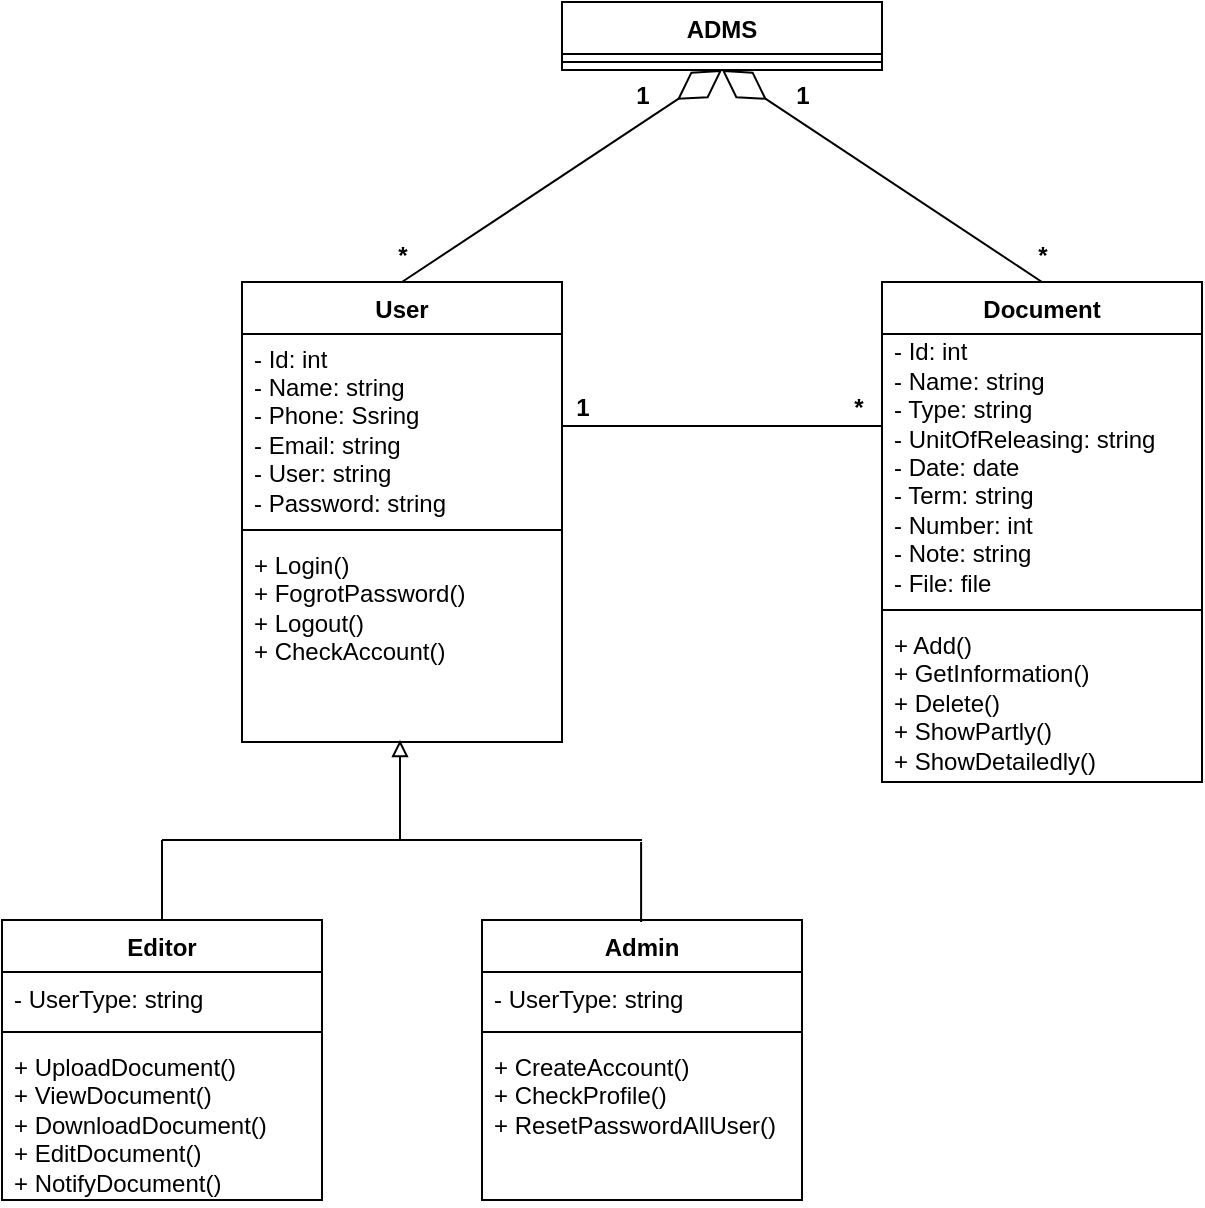 <mxfile version="21.1.2" type="device">
  <diagram id="C5RBs43oDa-KdzZeNtuy" name="Page-1">
    <mxGraphModel dx="780" dy="542" grid="1" gridSize="10" guides="1" tooltips="1" connect="1" arrows="1" fold="1" page="1" pageScale="1" pageWidth="1169" pageHeight="827" math="0" shadow="0">
      <root>
        <mxCell id="WIyWlLk6GJQsqaUBKTNV-0" />
        <mxCell id="WIyWlLk6GJQsqaUBKTNV-1" parent="WIyWlLk6GJQsqaUBKTNV-0" />
        <mxCell id="7DWJV_5hHM2rC3RFC7kP-4" value="ADMS" style="swimlane;fontStyle=1;align=center;verticalAlign=top;childLayout=stackLayout;horizontal=1;startSize=26;horizontalStack=0;resizeParent=1;resizeParentMax=0;resizeLast=0;collapsible=1;marginBottom=0;whiteSpace=wrap;html=1;" vertex="1" parent="WIyWlLk6GJQsqaUBKTNV-1">
          <mxGeometry x="520" y="78" width="160" height="34" as="geometry" />
        </mxCell>
        <mxCell id="7DWJV_5hHM2rC3RFC7kP-6" value="" style="line;strokeWidth=1;fillColor=none;align=left;verticalAlign=middle;spacingTop=-1;spacingLeft=3;spacingRight=3;rotatable=0;labelPosition=right;points=[];portConstraint=eastwest;strokeColor=inherit;" vertex="1" parent="7DWJV_5hHM2rC3RFC7kP-4">
          <mxGeometry y="26" width="160" height="8" as="geometry" />
        </mxCell>
        <mxCell id="7DWJV_5hHM2rC3RFC7kP-9" value="User" style="swimlane;fontStyle=1;align=center;verticalAlign=top;childLayout=stackLayout;horizontal=1;startSize=26;horizontalStack=0;resizeParent=1;resizeParentMax=0;resizeLast=0;collapsible=1;marginBottom=0;whiteSpace=wrap;html=1;" vertex="1" parent="WIyWlLk6GJQsqaUBKTNV-1">
          <mxGeometry x="360" y="218" width="160" height="230" as="geometry" />
        </mxCell>
        <mxCell id="7DWJV_5hHM2rC3RFC7kP-10" value="- Id: int&lt;br&gt;- Name: string&lt;br&gt;- Phone: Ssring&lt;br&gt;- Email: string&lt;br style=&quot;border-color: var(--border-color);&quot;&gt;- User: string&lt;br style=&quot;border-color: var(--border-color);&quot;&gt;- Password: string" style="text;strokeColor=none;fillColor=none;align=left;verticalAlign=bottom;spacingLeft=4;spacingRight=4;overflow=hidden;rotatable=0;points=[[0,0.5],[1,0.5]];portConstraint=eastwest;whiteSpace=wrap;html=1;" vertex="1" parent="7DWJV_5hHM2rC3RFC7kP-9">
          <mxGeometry y="26" width="160" height="94" as="geometry" />
        </mxCell>
        <mxCell id="7DWJV_5hHM2rC3RFC7kP-11" value="" style="line;strokeWidth=1;fillColor=none;align=left;verticalAlign=middle;spacingTop=-1;spacingLeft=3;spacingRight=3;rotatable=0;labelPosition=right;points=[];portConstraint=eastwest;strokeColor=inherit;" vertex="1" parent="7DWJV_5hHM2rC3RFC7kP-9">
          <mxGeometry y="120" width="160" height="8" as="geometry" />
        </mxCell>
        <mxCell id="7DWJV_5hHM2rC3RFC7kP-12" value="+ Login()&lt;br style=&quot;border-color: var(--border-color);&quot;&gt;+ FogrotPassword()&lt;br style=&quot;border-color: var(--border-color);&quot;&gt;+ Logout()&lt;br&gt;+ CheckAccount()&lt;br&gt;" style="text;strokeColor=none;fillColor=none;align=left;verticalAlign=top;spacingLeft=4;spacingRight=4;overflow=hidden;rotatable=0;points=[[0,0.5],[1,0.5]];portConstraint=eastwest;whiteSpace=wrap;html=1;" vertex="1" parent="7DWJV_5hHM2rC3RFC7kP-9">
          <mxGeometry y="128" width="160" height="102" as="geometry" />
        </mxCell>
        <mxCell id="7DWJV_5hHM2rC3RFC7kP-22" value="Editor" style="swimlane;fontStyle=1;align=center;verticalAlign=top;childLayout=stackLayout;horizontal=1;startSize=26;horizontalStack=0;resizeParent=1;resizeParentMax=0;resizeLast=0;collapsible=1;marginBottom=0;whiteSpace=wrap;html=1;" vertex="1" parent="WIyWlLk6GJQsqaUBKTNV-1">
          <mxGeometry x="240" y="537" width="160" height="140" as="geometry" />
        </mxCell>
        <mxCell id="7DWJV_5hHM2rC3RFC7kP-23" value="- UserType: string" style="text;strokeColor=none;fillColor=none;align=left;verticalAlign=top;spacingLeft=4;spacingRight=4;overflow=hidden;rotatable=0;points=[[0,0.5],[1,0.5]];portConstraint=eastwest;whiteSpace=wrap;html=1;" vertex="1" parent="7DWJV_5hHM2rC3RFC7kP-22">
          <mxGeometry y="26" width="160" height="26" as="geometry" />
        </mxCell>
        <mxCell id="7DWJV_5hHM2rC3RFC7kP-24" value="" style="line;strokeWidth=1;fillColor=none;align=left;verticalAlign=middle;spacingTop=-1;spacingLeft=3;spacingRight=3;rotatable=0;labelPosition=right;points=[];portConstraint=eastwest;strokeColor=inherit;" vertex="1" parent="7DWJV_5hHM2rC3RFC7kP-22">
          <mxGeometry y="52" width="160" height="8" as="geometry" />
        </mxCell>
        <mxCell id="7DWJV_5hHM2rC3RFC7kP-25" value="+ UploadDocument()&lt;br style=&quot;border-color: var(--border-color);&quot;&gt;+ ViewDocument()&lt;br style=&quot;border-color: var(--border-color);&quot;&gt;+ DownloadDocument()&lt;br style=&quot;border-color: var(--border-color);&quot;&gt;+ EditDocument()&lt;br style=&quot;border-color: var(--border-color);&quot;&gt;+ NotifyDocument()" style="text;strokeColor=none;fillColor=none;align=left;verticalAlign=top;spacingLeft=4;spacingRight=4;overflow=hidden;rotatable=0;points=[[0,0.5],[1,0.5]];portConstraint=eastwest;whiteSpace=wrap;html=1;" vertex="1" parent="7DWJV_5hHM2rC3RFC7kP-22">
          <mxGeometry y="60" width="160" height="80" as="geometry" />
        </mxCell>
        <mxCell id="7DWJV_5hHM2rC3RFC7kP-27" value="Admin" style="swimlane;fontStyle=1;align=center;verticalAlign=top;childLayout=stackLayout;horizontal=1;startSize=26;horizontalStack=0;resizeParent=1;resizeParentMax=0;resizeLast=0;collapsible=1;marginBottom=0;whiteSpace=wrap;html=1;" vertex="1" parent="WIyWlLk6GJQsqaUBKTNV-1">
          <mxGeometry x="480" y="537" width="160" height="140" as="geometry" />
        </mxCell>
        <mxCell id="7DWJV_5hHM2rC3RFC7kP-28" value="- UserType: string" style="text;strokeColor=none;fillColor=none;align=left;verticalAlign=top;spacingLeft=4;spacingRight=4;overflow=hidden;rotatable=0;points=[[0,0.5],[1,0.5]];portConstraint=eastwest;whiteSpace=wrap;html=1;" vertex="1" parent="7DWJV_5hHM2rC3RFC7kP-27">
          <mxGeometry y="26" width="160" height="26" as="geometry" />
        </mxCell>
        <mxCell id="7DWJV_5hHM2rC3RFC7kP-29" value="" style="line;strokeWidth=1;fillColor=none;align=left;verticalAlign=middle;spacingTop=-1;spacingLeft=3;spacingRight=3;rotatable=0;labelPosition=right;points=[];portConstraint=eastwest;strokeColor=inherit;" vertex="1" parent="7DWJV_5hHM2rC3RFC7kP-27">
          <mxGeometry y="52" width="160" height="8" as="geometry" />
        </mxCell>
        <mxCell id="7DWJV_5hHM2rC3RFC7kP-30" value="+ CreateAccount()&lt;br&gt;+ CheckProfile()&lt;br&gt;+ ResetPasswordAllUser()" style="text;strokeColor=none;fillColor=none;align=left;verticalAlign=top;spacingLeft=4;spacingRight=4;overflow=hidden;rotatable=0;points=[[0,0.5],[1,0.5]];portConstraint=eastwest;whiteSpace=wrap;html=1;" vertex="1" parent="7DWJV_5hHM2rC3RFC7kP-27">
          <mxGeometry y="60" width="160" height="80" as="geometry" />
        </mxCell>
        <mxCell id="7DWJV_5hHM2rC3RFC7kP-31" value="Document" style="swimlane;fontStyle=1;align=center;verticalAlign=top;childLayout=stackLayout;horizontal=1;startSize=26;horizontalStack=0;resizeParent=1;resizeParentMax=0;resizeLast=0;collapsible=1;marginBottom=0;whiteSpace=wrap;html=1;" vertex="1" parent="WIyWlLk6GJQsqaUBKTNV-1">
          <mxGeometry x="680" y="218" width="160" height="250" as="geometry" />
        </mxCell>
        <mxCell id="7DWJV_5hHM2rC3RFC7kP-32" value="- Id: int&lt;br&gt;- Name: string&lt;br&gt;- Type: string&lt;br&gt;- UnitOfReleasing: string&lt;br&gt;- Date: date&lt;br&gt;- Term: string&lt;br&gt;- Number: int&lt;br&gt;- Note: string&lt;br&gt;- File: file" style="text;strokeColor=none;fillColor=none;align=left;verticalAlign=bottom;spacingLeft=4;spacingRight=4;overflow=hidden;rotatable=0;points=[[0,0.5],[1,0.5]];portConstraint=eastwest;whiteSpace=wrap;html=1;" vertex="1" parent="7DWJV_5hHM2rC3RFC7kP-31">
          <mxGeometry y="26" width="160" height="134" as="geometry" />
        </mxCell>
        <mxCell id="7DWJV_5hHM2rC3RFC7kP-33" value="" style="line;strokeWidth=1;fillColor=none;align=left;verticalAlign=middle;spacingTop=-1;spacingLeft=3;spacingRight=3;rotatable=0;labelPosition=right;points=[];portConstraint=eastwest;strokeColor=inherit;" vertex="1" parent="7DWJV_5hHM2rC3RFC7kP-31">
          <mxGeometry y="160" width="160" height="8" as="geometry" />
        </mxCell>
        <mxCell id="7DWJV_5hHM2rC3RFC7kP-34" value="+ Add()&lt;br&gt;+ GetInformation()&lt;br&gt;+ Delete()&lt;br&gt;+ ShowPartly()&lt;br&gt;+ ShowDetailedly()" style="text;strokeColor=none;fillColor=none;align=left;verticalAlign=top;spacingLeft=4;spacingRight=4;overflow=hidden;rotatable=0;points=[[0,0.5],[1,0.5]];portConstraint=eastwest;whiteSpace=wrap;html=1;" vertex="1" parent="7DWJV_5hHM2rC3RFC7kP-31">
          <mxGeometry y="168" width="160" height="82" as="geometry" />
        </mxCell>
        <mxCell id="7DWJV_5hHM2rC3RFC7kP-39" value="" style="endArrow=diamondThin;endFill=0;endSize=24;html=1;rounded=0;entryX=0.5;entryY=1;entryDx=0;entryDy=0;exitX=0.5;exitY=0;exitDx=0;exitDy=0;" edge="1" parent="WIyWlLk6GJQsqaUBKTNV-1" source="7DWJV_5hHM2rC3RFC7kP-9" target="7DWJV_5hHM2rC3RFC7kP-4">
          <mxGeometry width="160" relative="1" as="geometry">
            <mxPoint x="580" y="188" as="sourcePoint" />
            <mxPoint x="610" y="338" as="targetPoint" />
          </mxGeometry>
        </mxCell>
        <mxCell id="7DWJV_5hHM2rC3RFC7kP-40" value="" style="endArrow=diamondThin;endFill=0;endSize=24;html=1;rounded=0;entryX=0.5;entryY=1;entryDx=0;entryDy=0;exitX=0.5;exitY=0;exitDx=0;exitDy=0;" edge="1" parent="WIyWlLk6GJQsqaUBKTNV-1" source="7DWJV_5hHM2rC3RFC7kP-31" target="7DWJV_5hHM2rC3RFC7kP-4">
          <mxGeometry width="160" relative="1" as="geometry">
            <mxPoint x="800" y="138" as="sourcePoint" />
            <mxPoint x="610" y="248" as="targetPoint" />
          </mxGeometry>
        </mxCell>
        <mxCell id="7DWJV_5hHM2rC3RFC7kP-41" value="*" style="text;align=center;fontStyle=1;verticalAlign=middle;spacingLeft=3;spacingRight=3;strokeColor=none;rotatable=0;points=[[0,0.5],[1,0.5]];portConstraint=eastwest;html=1;" vertex="1" parent="WIyWlLk6GJQsqaUBKTNV-1">
          <mxGeometry x="400" y="192" width="80" height="26" as="geometry" />
        </mxCell>
        <mxCell id="7DWJV_5hHM2rC3RFC7kP-42" value="*" style="text;align=center;fontStyle=1;verticalAlign=middle;spacingLeft=3;spacingRight=3;strokeColor=none;rotatable=0;points=[[0,0.5],[1,0.5]];portConstraint=eastwest;html=1;" vertex="1" parent="WIyWlLk6GJQsqaUBKTNV-1">
          <mxGeometry x="720" y="192" width="80" height="26" as="geometry" />
        </mxCell>
        <mxCell id="7DWJV_5hHM2rC3RFC7kP-43" value="1" style="text;align=center;fontStyle=1;verticalAlign=middle;spacingLeft=3;spacingRight=3;strokeColor=none;rotatable=0;points=[[0,0.5],[1,0.5]];portConstraint=eastwest;html=1;" vertex="1" parent="WIyWlLk6GJQsqaUBKTNV-1">
          <mxGeometry x="520" y="112" width="80" height="26" as="geometry" />
        </mxCell>
        <mxCell id="7DWJV_5hHM2rC3RFC7kP-45" value="1" style="text;align=center;fontStyle=1;verticalAlign=middle;spacingLeft=3;spacingRight=3;strokeColor=none;rotatable=0;points=[[0,0.5],[1,0.5]];portConstraint=eastwest;html=1;" vertex="1" parent="WIyWlLk6GJQsqaUBKTNV-1">
          <mxGeometry x="600" y="112" width="80" height="26" as="geometry" />
        </mxCell>
        <mxCell id="7DWJV_5hHM2rC3RFC7kP-46" value="" style="line;strokeWidth=1;fillColor=none;align=left;verticalAlign=middle;spacingTop=-1;spacingLeft=3;spacingRight=3;rotatable=0;labelPosition=right;points=[];portConstraint=eastwest;strokeColor=inherit;" vertex="1" parent="WIyWlLk6GJQsqaUBKTNV-1">
          <mxGeometry x="320" y="493" width="240" height="8" as="geometry" />
        </mxCell>
        <mxCell id="7DWJV_5hHM2rC3RFC7kP-48" value="" style="endArrow=none;html=1;rounded=0;exitX=0.5;exitY=0;exitDx=0;exitDy=0;" edge="1" parent="WIyWlLk6GJQsqaUBKTNV-1" source="7DWJV_5hHM2rC3RFC7kP-22">
          <mxGeometry width="50" height="50" relative="1" as="geometry">
            <mxPoint x="500" y="528" as="sourcePoint" />
            <mxPoint x="320" y="497" as="targetPoint" />
          </mxGeometry>
        </mxCell>
        <mxCell id="7DWJV_5hHM2rC3RFC7kP-49" value="" style="endArrow=none;html=1;rounded=0;exitX=0.5;exitY=0;exitDx=0;exitDy=0;" edge="1" parent="WIyWlLk6GJQsqaUBKTNV-1">
          <mxGeometry width="50" height="50" relative="1" as="geometry">
            <mxPoint x="559.55" y="538" as="sourcePoint" />
            <mxPoint x="559.55" y="498" as="targetPoint" />
          </mxGeometry>
        </mxCell>
        <mxCell id="7DWJV_5hHM2rC3RFC7kP-50" value="" style="endArrow=block;html=1;rounded=0;endFill=0;" edge="1" parent="WIyWlLk6GJQsqaUBKTNV-1">
          <mxGeometry width="50" height="50" relative="1" as="geometry">
            <mxPoint x="439" y="497" as="sourcePoint" />
            <mxPoint x="439" y="447.0" as="targetPoint" />
          </mxGeometry>
        </mxCell>
        <mxCell id="7DWJV_5hHM2rC3RFC7kP-51" value="" style="endArrow=none;html=1;rounded=0;" edge="1" parent="WIyWlLk6GJQsqaUBKTNV-1">
          <mxGeometry width="50" height="50" relative="1" as="geometry">
            <mxPoint x="520" y="290" as="sourcePoint" />
            <mxPoint x="680" y="290" as="targetPoint" />
          </mxGeometry>
        </mxCell>
        <mxCell id="7DWJV_5hHM2rC3RFC7kP-52" value="1" style="text;align=center;fontStyle=1;verticalAlign=middle;spacingLeft=3;spacingRight=3;strokeColor=none;rotatable=0;points=[[0,0.5],[1,0.5]];portConstraint=eastwest;html=1;" vertex="1" parent="WIyWlLk6GJQsqaUBKTNV-1">
          <mxGeometry x="490" y="268" width="80" height="26" as="geometry" />
        </mxCell>
        <mxCell id="7DWJV_5hHM2rC3RFC7kP-53" value="*" style="text;align=center;fontStyle=1;verticalAlign=middle;spacingLeft=3;spacingRight=3;strokeColor=none;rotatable=0;points=[[0,0.5],[1,0.5]];portConstraint=eastwest;html=1;" vertex="1" parent="WIyWlLk6GJQsqaUBKTNV-1">
          <mxGeometry x="628" y="268" width="80" height="26" as="geometry" />
        </mxCell>
      </root>
    </mxGraphModel>
  </diagram>
</mxfile>
